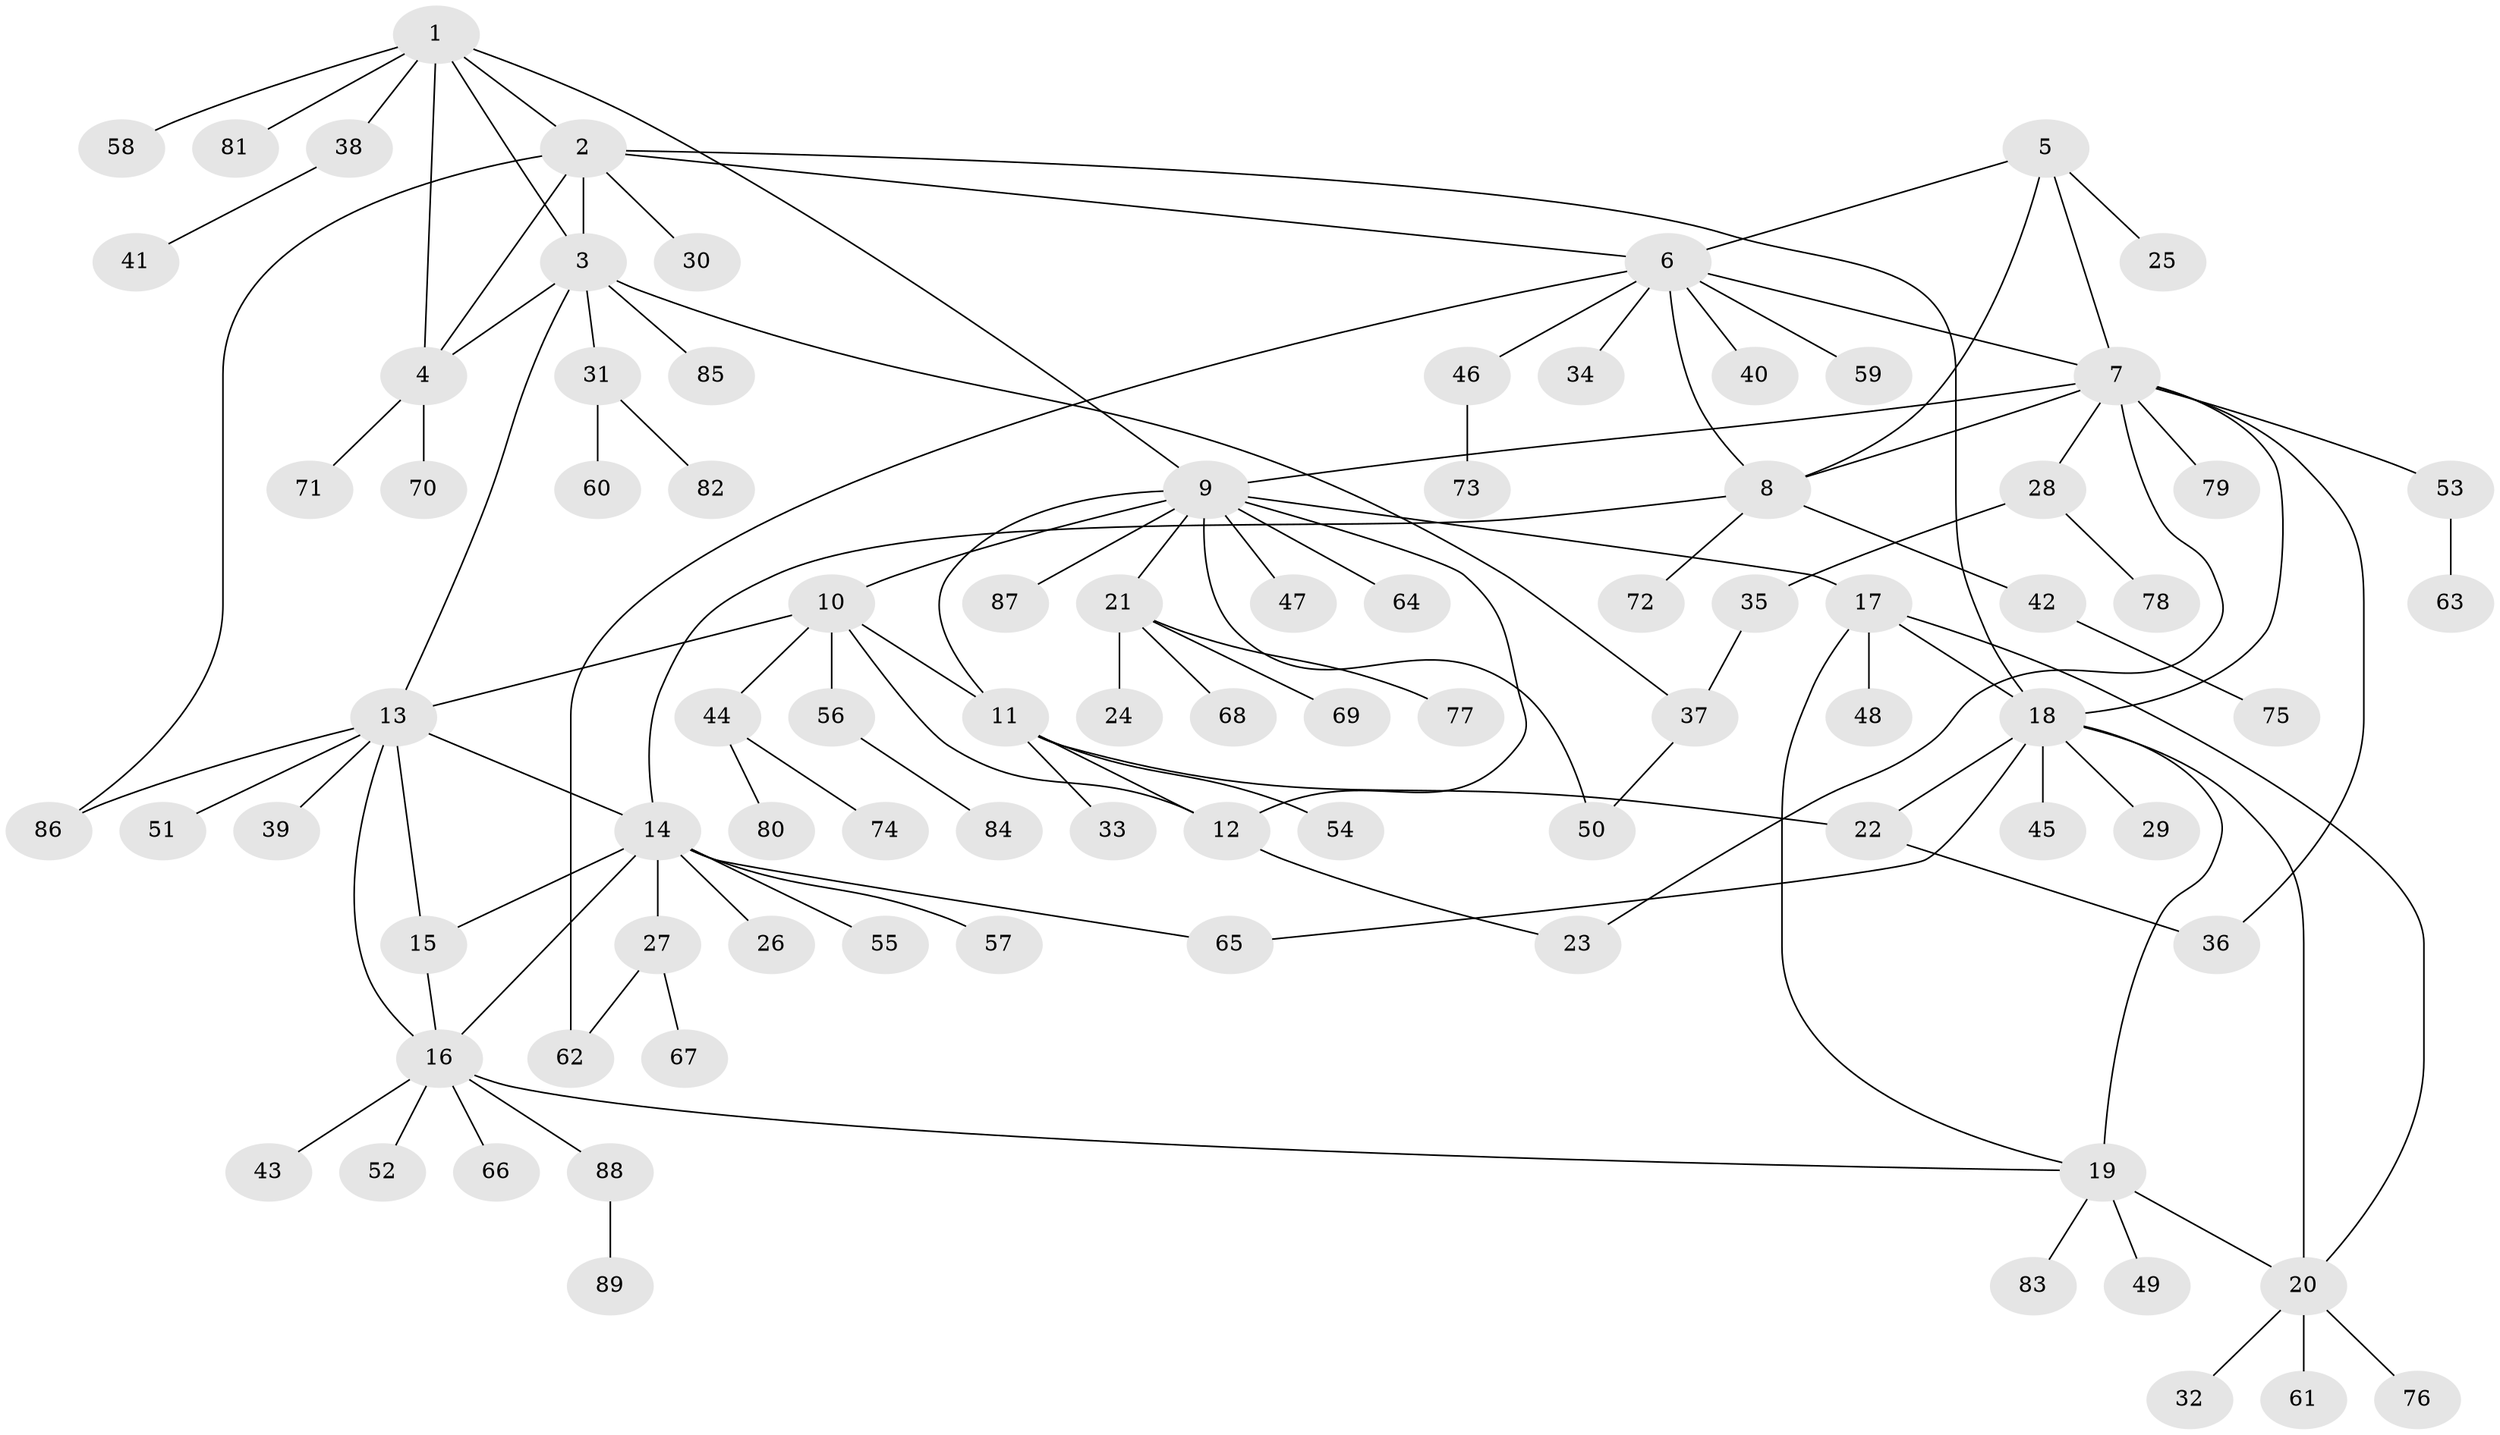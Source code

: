 // coarse degree distribution, {6: 0.07407407407407407, 4: 0.07407407407407407, 8: 0.037037037037037035, 3: 0.07407407407407407, 9: 0.037037037037037035, 5: 0.07407407407407407, 7: 0.037037037037037035, 2: 0.14814814814814814, 1: 0.4444444444444444}
// Generated by graph-tools (version 1.1) at 2025/52/03/04/25 22:52:31]
// undirected, 89 vertices, 117 edges
graph export_dot {
  node [color=gray90,style=filled];
  1;
  2;
  3;
  4;
  5;
  6;
  7;
  8;
  9;
  10;
  11;
  12;
  13;
  14;
  15;
  16;
  17;
  18;
  19;
  20;
  21;
  22;
  23;
  24;
  25;
  26;
  27;
  28;
  29;
  30;
  31;
  32;
  33;
  34;
  35;
  36;
  37;
  38;
  39;
  40;
  41;
  42;
  43;
  44;
  45;
  46;
  47;
  48;
  49;
  50;
  51;
  52;
  53;
  54;
  55;
  56;
  57;
  58;
  59;
  60;
  61;
  62;
  63;
  64;
  65;
  66;
  67;
  68;
  69;
  70;
  71;
  72;
  73;
  74;
  75;
  76;
  77;
  78;
  79;
  80;
  81;
  82;
  83;
  84;
  85;
  86;
  87;
  88;
  89;
  1 -- 2;
  1 -- 3;
  1 -- 4;
  1 -- 9;
  1 -- 38;
  1 -- 58;
  1 -- 81;
  2 -- 3;
  2 -- 4;
  2 -- 6;
  2 -- 18;
  2 -- 30;
  2 -- 86;
  3 -- 4;
  3 -- 13;
  3 -- 31;
  3 -- 37;
  3 -- 85;
  4 -- 70;
  4 -- 71;
  5 -- 6;
  5 -- 7;
  5 -- 8;
  5 -- 25;
  6 -- 7;
  6 -- 8;
  6 -- 34;
  6 -- 40;
  6 -- 46;
  6 -- 59;
  6 -- 62;
  7 -- 8;
  7 -- 9;
  7 -- 18;
  7 -- 23;
  7 -- 28;
  7 -- 36;
  7 -- 53;
  7 -- 79;
  8 -- 14;
  8 -- 42;
  8 -- 72;
  9 -- 10;
  9 -- 11;
  9 -- 12;
  9 -- 17;
  9 -- 21;
  9 -- 47;
  9 -- 50;
  9 -- 64;
  9 -- 87;
  10 -- 11;
  10 -- 12;
  10 -- 13;
  10 -- 44;
  10 -- 56;
  11 -- 12;
  11 -- 22;
  11 -- 33;
  11 -- 54;
  12 -- 23;
  13 -- 14;
  13 -- 15;
  13 -- 16;
  13 -- 39;
  13 -- 51;
  13 -- 86;
  14 -- 15;
  14 -- 16;
  14 -- 26;
  14 -- 27;
  14 -- 55;
  14 -- 57;
  14 -- 65;
  15 -- 16;
  16 -- 19;
  16 -- 43;
  16 -- 52;
  16 -- 66;
  16 -- 88;
  17 -- 18;
  17 -- 19;
  17 -- 20;
  17 -- 48;
  18 -- 19;
  18 -- 20;
  18 -- 22;
  18 -- 29;
  18 -- 45;
  18 -- 65;
  19 -- 20;
  19 -- 49;
  19 -- 83;
  20 -- 32;
  20 -- 61;
  20 -- 76;
  21 -- 24;
  21 -- 68;
  21 -- 69;
  21 -- 77;
  22 -- 36;
  27 -- 62;
  27 -- 67;
  28 -- 35;
  28 -- 78;
  31 -- 60;
  31 -- 82;
  35 -- 37;
  37 -- 50;
  38 -- 41;
  42 -- 75;
  44 -- 74;
  44 -- 80;
  46 -- 73;
  53 -- 63;
  56 -- 84;
  88 -- 89;
}
